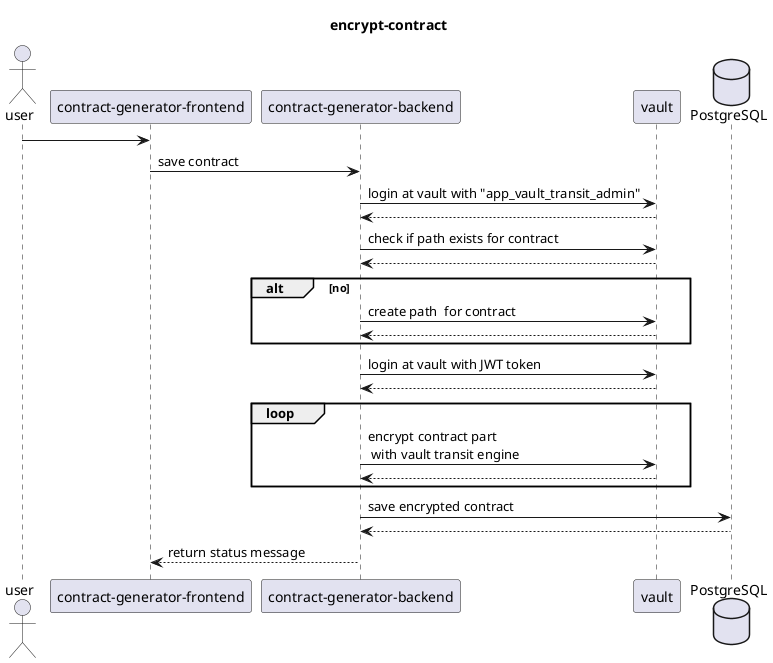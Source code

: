 @startuml
title encrypt-contract

actor user
participant "contract-generator-frontend" as frontend
participant "contract-generator-backend" as contract
participant vault
database PostgreSQL

user -> frontend
frontend -> contract: save contract

contract -> vault: login at vault with "app_vault_transit_admin"
vault --> contract
    contract -> vault: check if path exists for contract
    vault --> contract
alt no
    contract -> vault: create path  for contract
    vault --> contract
end

contract -> vault: login at vault with JWT token
vault --> contract
loop
    contract -> vault: encrypt contract part \n with vault transit engine
    vault --> contract
end
contract -> PostgreSQL: save encrypted contract
PostgreSQL --> contract
contract --> frontend: return status message

@enduml